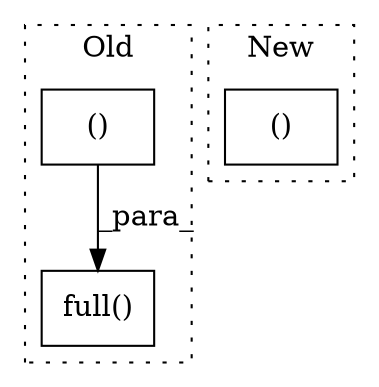 digraph G {
subgraph cluster0 {
1 [label="full()" a="75" s="16696,16714" l="11,34" shape="box"];
3 [label="()" a="54" s="16709" l="0" shape="box"];
label = "Old";
style="dotted";
}
subgraph cluster1 {
2 [label="()" a="54" s="17556" l="8" shape="box"];
label = "New";
style="dotted";
}
3 -> 1 [label="_para_"];
}